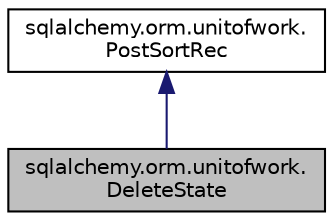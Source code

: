 digraph "sqlalchemy.orm.unitofwork.DeleteState"
{
 // LATEX_PDF_SIZE
  edge [fontname="Helvetica",fontsize="10",labelfontname="Helvetica",labelfontsize="10"];
  node [fontname="Helvetica",fontsize="10",shape=record];
  Node1 [label="sqlalchemy.orm.unitofwork.\lDeleteState",height=0.2,width=0.4,color="black", fillcolor="grey75", style="filled", fontcolor="black",tooltip=" "];
  Node2 -> Node1 [dir="back",color="midnightblue",fontsize="10",style="solid",fontname="Helvetica"];
  Node2 [label="sqlalchemy.orm.unitofwork.\lPostSortRec",height=0.2,width=0.4,color="black", fillcolor="white", style="filled",URL="$classsqlalchemy_1_1orm_1_1unitofwork_1_1PostSortRec.html",tooltip=" "];
}
